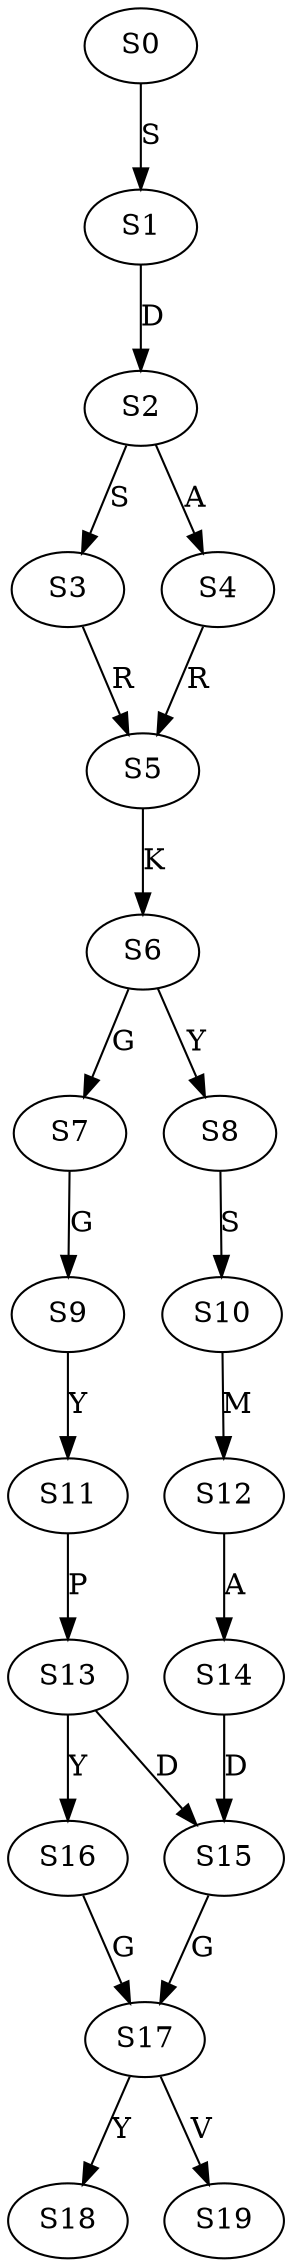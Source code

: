 strict digraph  {
	S0 -> S1 [ label = S ];
	S1 -> S2 [ label = D ];
	S2 -> S3 [ label = S ];
	S2 -> S4 [ label = A ];
	S3 -> S5 [ label = R ];
	S4 -> S5 [ label = R ];
	S5 -> S6 [ label = K ];
	S6 -> S7 [ label = G ];
	S6 -> S8 [ label = Y ];
	S7 -> S9 [ label = G ];
	S8 -> S10 [ label = S ];
	S9 -> S11 [ label = Y ];
	S10 -> S12 [ label = M ];
	S11 -> S13 [ label = P ];
	S12 -> S14 [ label = A ];
	S13 -> S15 [ label = D ];
	S13 -> S16 [ label = Y ];
	S14 -> S15 [ label = D ];
	S15 -> S17 [ label = G ];
	S16 -> S17 [ label = G ];
	S17 -> S18 [ label = Y ];
	S17 -> S19 [ label = V ];
}
